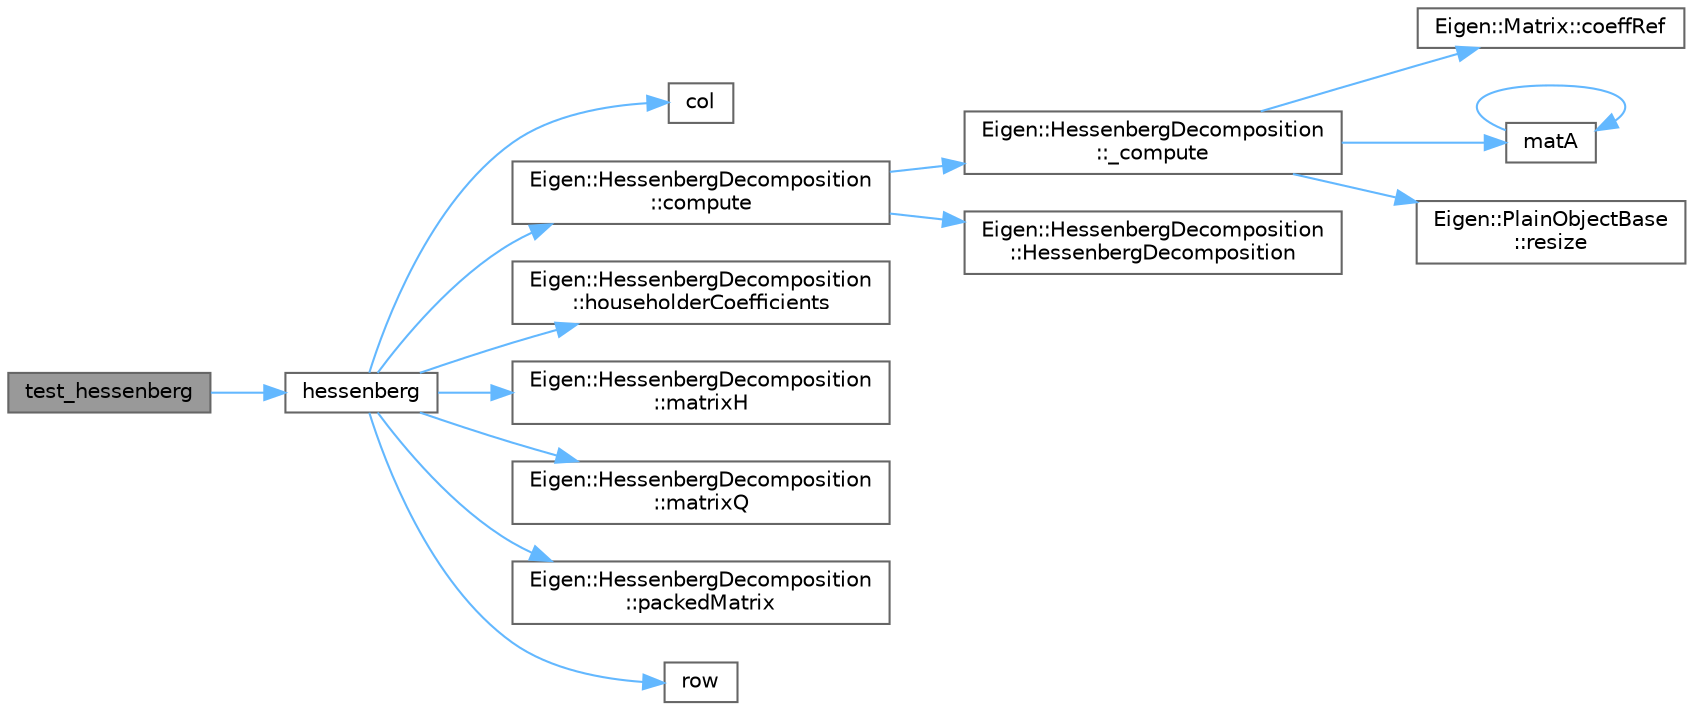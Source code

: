 digraph "test_hessenberg"
{
 // LATEX_PDF_SIZE
  bgcolor="transparent";
  edge [fontname=Helvetica,fontsize=10,labelfontname=Helvetica,labelfontsize=10];
  node [fontname=Helvetica,fontsize=10,shape=box,height=0.2,width=0.4];
  rankdir="LR";
  Node1 [id="Node000001",label="test_hessenberg",height=0.2,width=0.4,color="gray40", fillcolor="grey60", style="filled", fontcolor="black",tooltip=" "];
  Node1 -> Node2 [id="edge1_Node000001_Node000002",color="steelblue1",style="solid",tooltip=" "];
  Node2 [id="Node000002",label="hessenberg",height=0.2,width=0.4,color="grey40", fillcolor="white", style="filled",URL="$hessenberg_8cpp.html#afe710dfffaf28f674a9f8f735bd31f06",tooltip=" "];
  Node2 -> Node3 [id="edge2_Node000002_Node000003",color="steelblue1",style="solid",tooltip=" "];
  Node3 [id="Node000003",label="col",height=0.2,width=0.4,color="grey40", fillcolor="white", style="filled",URL="$_matrix_base__col_8cpp.html#aa168d9544aa6d49fce0cbfc0bec849b0",tooltip=" "];
  Node2 -> Node4 [id="edge3_Node000002_Node000004",color="steelblue1",style="solid",tooltip=" "];
  Node4 [id="Node000004",label="Eigen::HessenbergDecomposition\l::compute",height=0.2,width=0.4,color="grey40", fillcolor="white", style="filled",URL="$class_eigen_1_1_hessenberg_decomposition.html#a334e62ab2a1d99e5a3a4f5de76207840",tooltip="Computes Hessenberg decomposition of given matrix."];
  Node4 -> Node5 [id="edge4_Node000004_Node000005",color="steelblue1",style="solid",tooltip=" "];
  Node5 [id="Node000005",label="Eigen::HessenbergDecomposition\l::_compute",height=0.2,width=0.4,color="grey40", fillcolor="white", style="filled",URL="$class_eigen_1_1_hessenberg_decomposition.html#a65c47f68cfb16cc4afc566636b0c4c7f",tooltip=" "];
  Node5 -> Node6 [id="edge5_Node000005_Node000006",color="steelblue1",style="solid",tooltip=" "];
  Node6 [id="Node000006",label="Eigen::Matrix::coeffRef",height=0.2,width=0.4,color="grey40", fillcolor="white", style="filled",URL="$class_eigen_1_1_matrix.html#aec085505a683eaffbd9b6680e99611af",tooltip=" "];
  Node5 -> Node7 [id="edge6_Node000005_Node000007",color="steelblue1",style="solid",tooltip=" "];
  Node7 [id="Node000007",label="matA",height=0.2,width=0.4,color="grey40", fillcolor="white", style="filled",URL="$_topic_aliasing__mult2_8cpp.html#a5ff4c3f5164e18d2e58e3f608cef2df2",tooltip=" "];
  Node7 -> Node7 [id="edge7_Node000007_Node000007",color="steelblue1",style="solid",tooltip=" "];
  Node5 -> Node8 [id="edge8_Node000005_Node000008",color="steelblue1",style="solid",tooltip=" "];
  Node8 [id="Node000008",label="Eigen::PlainObjectBase\l::resize",height=0.2,width=0.4,color="grey40", fillcolor="white", style="filled",URL="$class_eigen_1_1_plain_object_base.html#a99d9054ee2d5a40c6e00ded0265e9cea",tooltip=" "];
  Node4 -> Node9 [id="edge9_Node000004_Node000009",color="steelblue1",style="solid",tooltip=" "];
  Node9 [id="Node000009",label="Eigen::HessenbergDecomposition\l::HessenbergDecomposition",height=0.2,width=0.4,color="grey40", fillcolor="white", style="filled",URL="$class_eigen_1_1_hessenberg_decomposition.html#aee1724cb6418ede1a8b9045036a5a319",tooltip="Default constructor; the decomposition will be computed later."];
  Node2 -> Node10 [id="edge10_Node000002_Node000010",color="steelblue1",style="solid",tooltip=" "];
  Node10 [id="Node000010",label="Eigen::HessenbergDecomposition\l::householderCoefficients",height=0.2,width=0.4,color="grey40", fillcolor="white", style="filled",URL="$class_eigen_1_1_hessenberg_decomposition.html#af689fda2463dfc963ac59c123f6bb24d",tooltip="Returns the Householder coefficients."];
  Node2 -> Node11 [id="edge11_Node000002_Node000011",color="steelblue1",style="solid",tooltip=" "];
  Node11 [id="Node000011",label="Eigen::HessenbergDecomposition\l::matrixH",height=0.2,width=0.4,color="grey40", fillcolor="white", style="filled",URL="$class_eigen_1_1_hessenberg_decomposition.html#a8e781d2e22a2304647bcf0ae913cc8ea",tooltip="Constructs the Hessenberg matrix H in the decomposition"];
  Node2 -> Node12 [id="edge12_Node000002_Node000012",color="steelblue1",style="solid",tooltip=" "];
  Node12 [id="Node000012",label="Eigen::HessenbergDecomposition\l::matrixQ",height=0.2,width=0.4,color="grey40", fillcolor="white", style="filled",URL="$class_eigen_1_1_hessenberg_decomposition.html#a346441e4902a58d43d698ac3da6ff791",tooltip="Reconstructs the orthogonal matrix Q in the decomposition"];
  Node2 -> Node13 [id="edge13_Node000002_Node000013",color="steelblue1",style="solid",tooltip=" "];
  Node13 [id="Node000013",label="Eigen::HessenbergDecomposition\l::packedMatrix",height=0.2,width=0.4,color="grey40", fillcolor="white", style="filled",URL="$class_eigen_1_1_hessenberg_decomposition.html#a3a35a592a13172dbdf4c28c74a27ca3d",tooltip="Returns the internal representation of the decomposition"];
  Node2 -> Node14 [id="edge14_Node000002_Node000014",color="steelblue1",style="solid",tooltip=" "];
  Node14 [id="Node000014",label="row",height=0.2,width=0.4,color="grey40", fillcolor="white", style="filled",URL="$_matrix_base__row_8cpp.html#a64ef8efef59f875033a27e7cbbc879ec",tooltip=" "];
}
